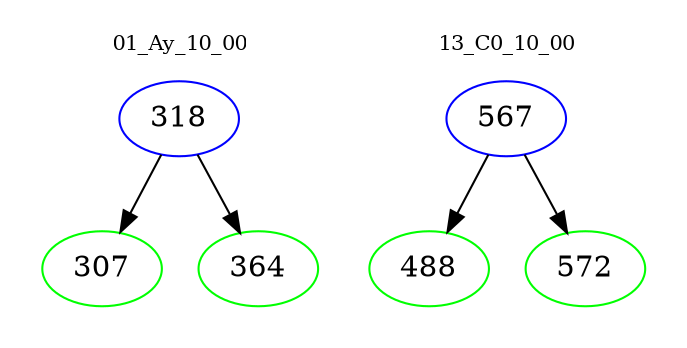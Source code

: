 digraph{
subgraph cluster_0 {
color = white
label = "01_Ay_10_00";
fontsize=10;
T0_318 [label="318", color="blue"]
T0_318 -> T0_307 [color="black"]
T0_307 [label="307", color="green"]
T0_318 -> T0_364 [color="black"]
T0_364 [label="364", color="green"]
}
subgraph cluster_1 {
color = white
label = "13_C0_10_00";
fontsize=10;
T1_567 [label="567", color="blue"]
T1_567 -> T1_488 [color="black"]
T1_488 [label="488", color="green"]
T1_567 -> T1_572 [color="black"]
T1_572 [label="572", color="green"]
}
}
